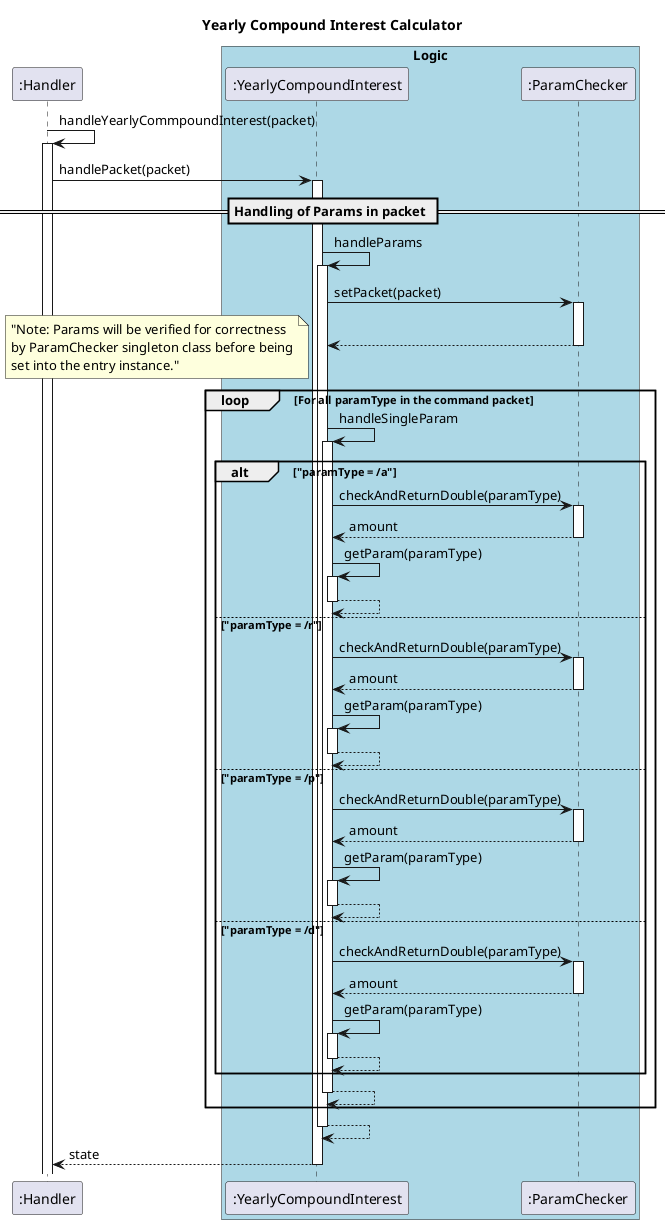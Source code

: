 @startuml
title Yearly Compound Interest Calculator
autoactivate on

":Handler" ->":Handler": handleYearlyCommpoundInterest(packet)

   ":Handler"-> ":YearlyCompoundInterest" : handlePacket(packet)

        == Handling of Params in packet ==
        ":YearlyCompoundInterest" -> ":YearlyCompoundInterest" : handleParams
            ":YearlyCompoundInterest" -> ":ParamChecker" : setPacket(packet)
            return
            loop For all paramType in the command packet
                note left: "Note: Params will be verified for correctness\nby ParamChecker singleton class before being\nset into the entry instance."
                ":YearlyCompoundInterest" -> ":YearlyCompoundInterest" : handleSingleParam
                    alt "paramType = /a"
                        ":YearlyCompoundInterest" ->":ParamChecker": checkAndReturnDouble(paramType)
                        return amount
                        ":YearlyCompoundInterest" -> ":YearlyCompoundInterest" : getParam(paramType)
                        return
                    else "paramType = /r"
                        ":YearlyCompoundInterest" ->":ParamChecker": checkAndReturnDouble(paramType)
                        return amount
                        ":YearlyCompoundInterest" -> ":YearlyCompoundInterest" : getParam(paramType)
                        return
                    else "paramType = /p"
                        ":YearlyCompoundInterest" ->":ParamChecker": checkAndReturnDouble(paramType)
                        return amount
                        ":YearlyCompoundInterest" -> ":YearlyCompoundInterest" : getParam(paramType)
                        return
                    else "paramType = /d"
                        ":YearlyCompoundInterest" ->":ParamChecker": checkAndReturnDouble(paramType)
                        return amount
                        ":YearlyCompoundInterest" -> ":YearlyCompoundInterest" : getParam(paramType)
                        return
                    end
                return
            end
        return

return state


box "Logic" #LightBlue
participant ":YearlyCompoundInterest"
participant ":ParamChecker"
endBox
@enduml